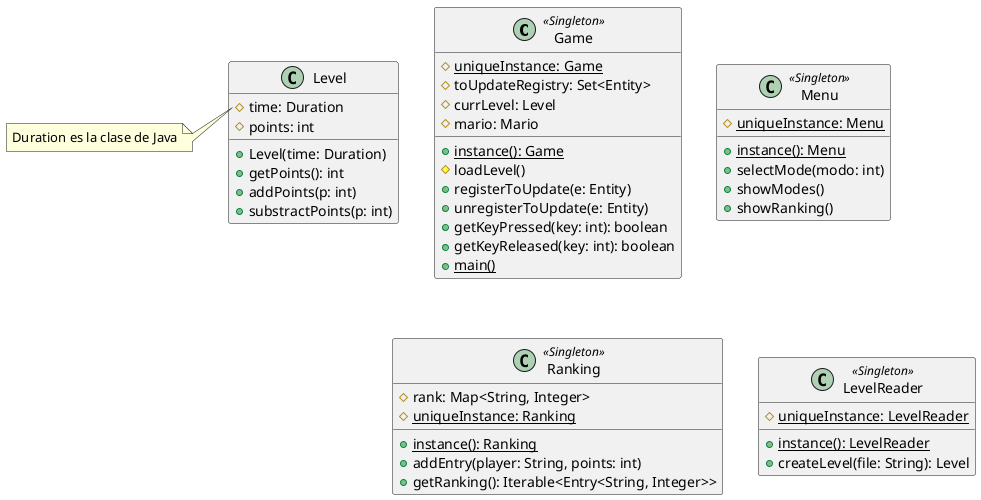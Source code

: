 @startuml
class Game <<Singleton>> {
    #{static} uniqueInstance: Game
    #toUpdateRegistry: Set<Entity>
    #currLevel: Level
    #mario: Mario
    +{static} instance(): Game
    #loadLevel()
    +registerToUpdate(e: Entity)
    +unregisterToUpdate(e: Entity)
    +getKeyPressed(key: int): boolean
    +getKeyReleased(key: int): boolean
    +{static} main()
}

class Level{
    #time: Duration
    #points: int
    +Level(time: Duration)
    +getPoints(): int
    +addPoints(p: int)
    +substractPoints(p: int)
}
note left of Level::time
Duration es la clase de Java
end note

class Menu <<Singleton>> {
    #{static} uniqueInstance: Menu
    +{static} instance(): Menu
    +selectMode(modo: int)
    +showModes()
    +showRanking()
    ' TODO: implementar la UI del menu
}

class Ranking <<Singleton>> {
    #rank: Map<String, Integer>
    #{static} uniqueInstance: Ranking
    +{static} instance(): Ranking
    +addEntry(player: String, points: int)
    +getRanking(): Iterable<Entry<String, Integer>>
}

class LevelReader <<Singleton>> {
    #{static} uniqueInstance: LevelReader
    +{static} instance(): LevelReader
    +createLevel(file: String): Level
}
@enduml
